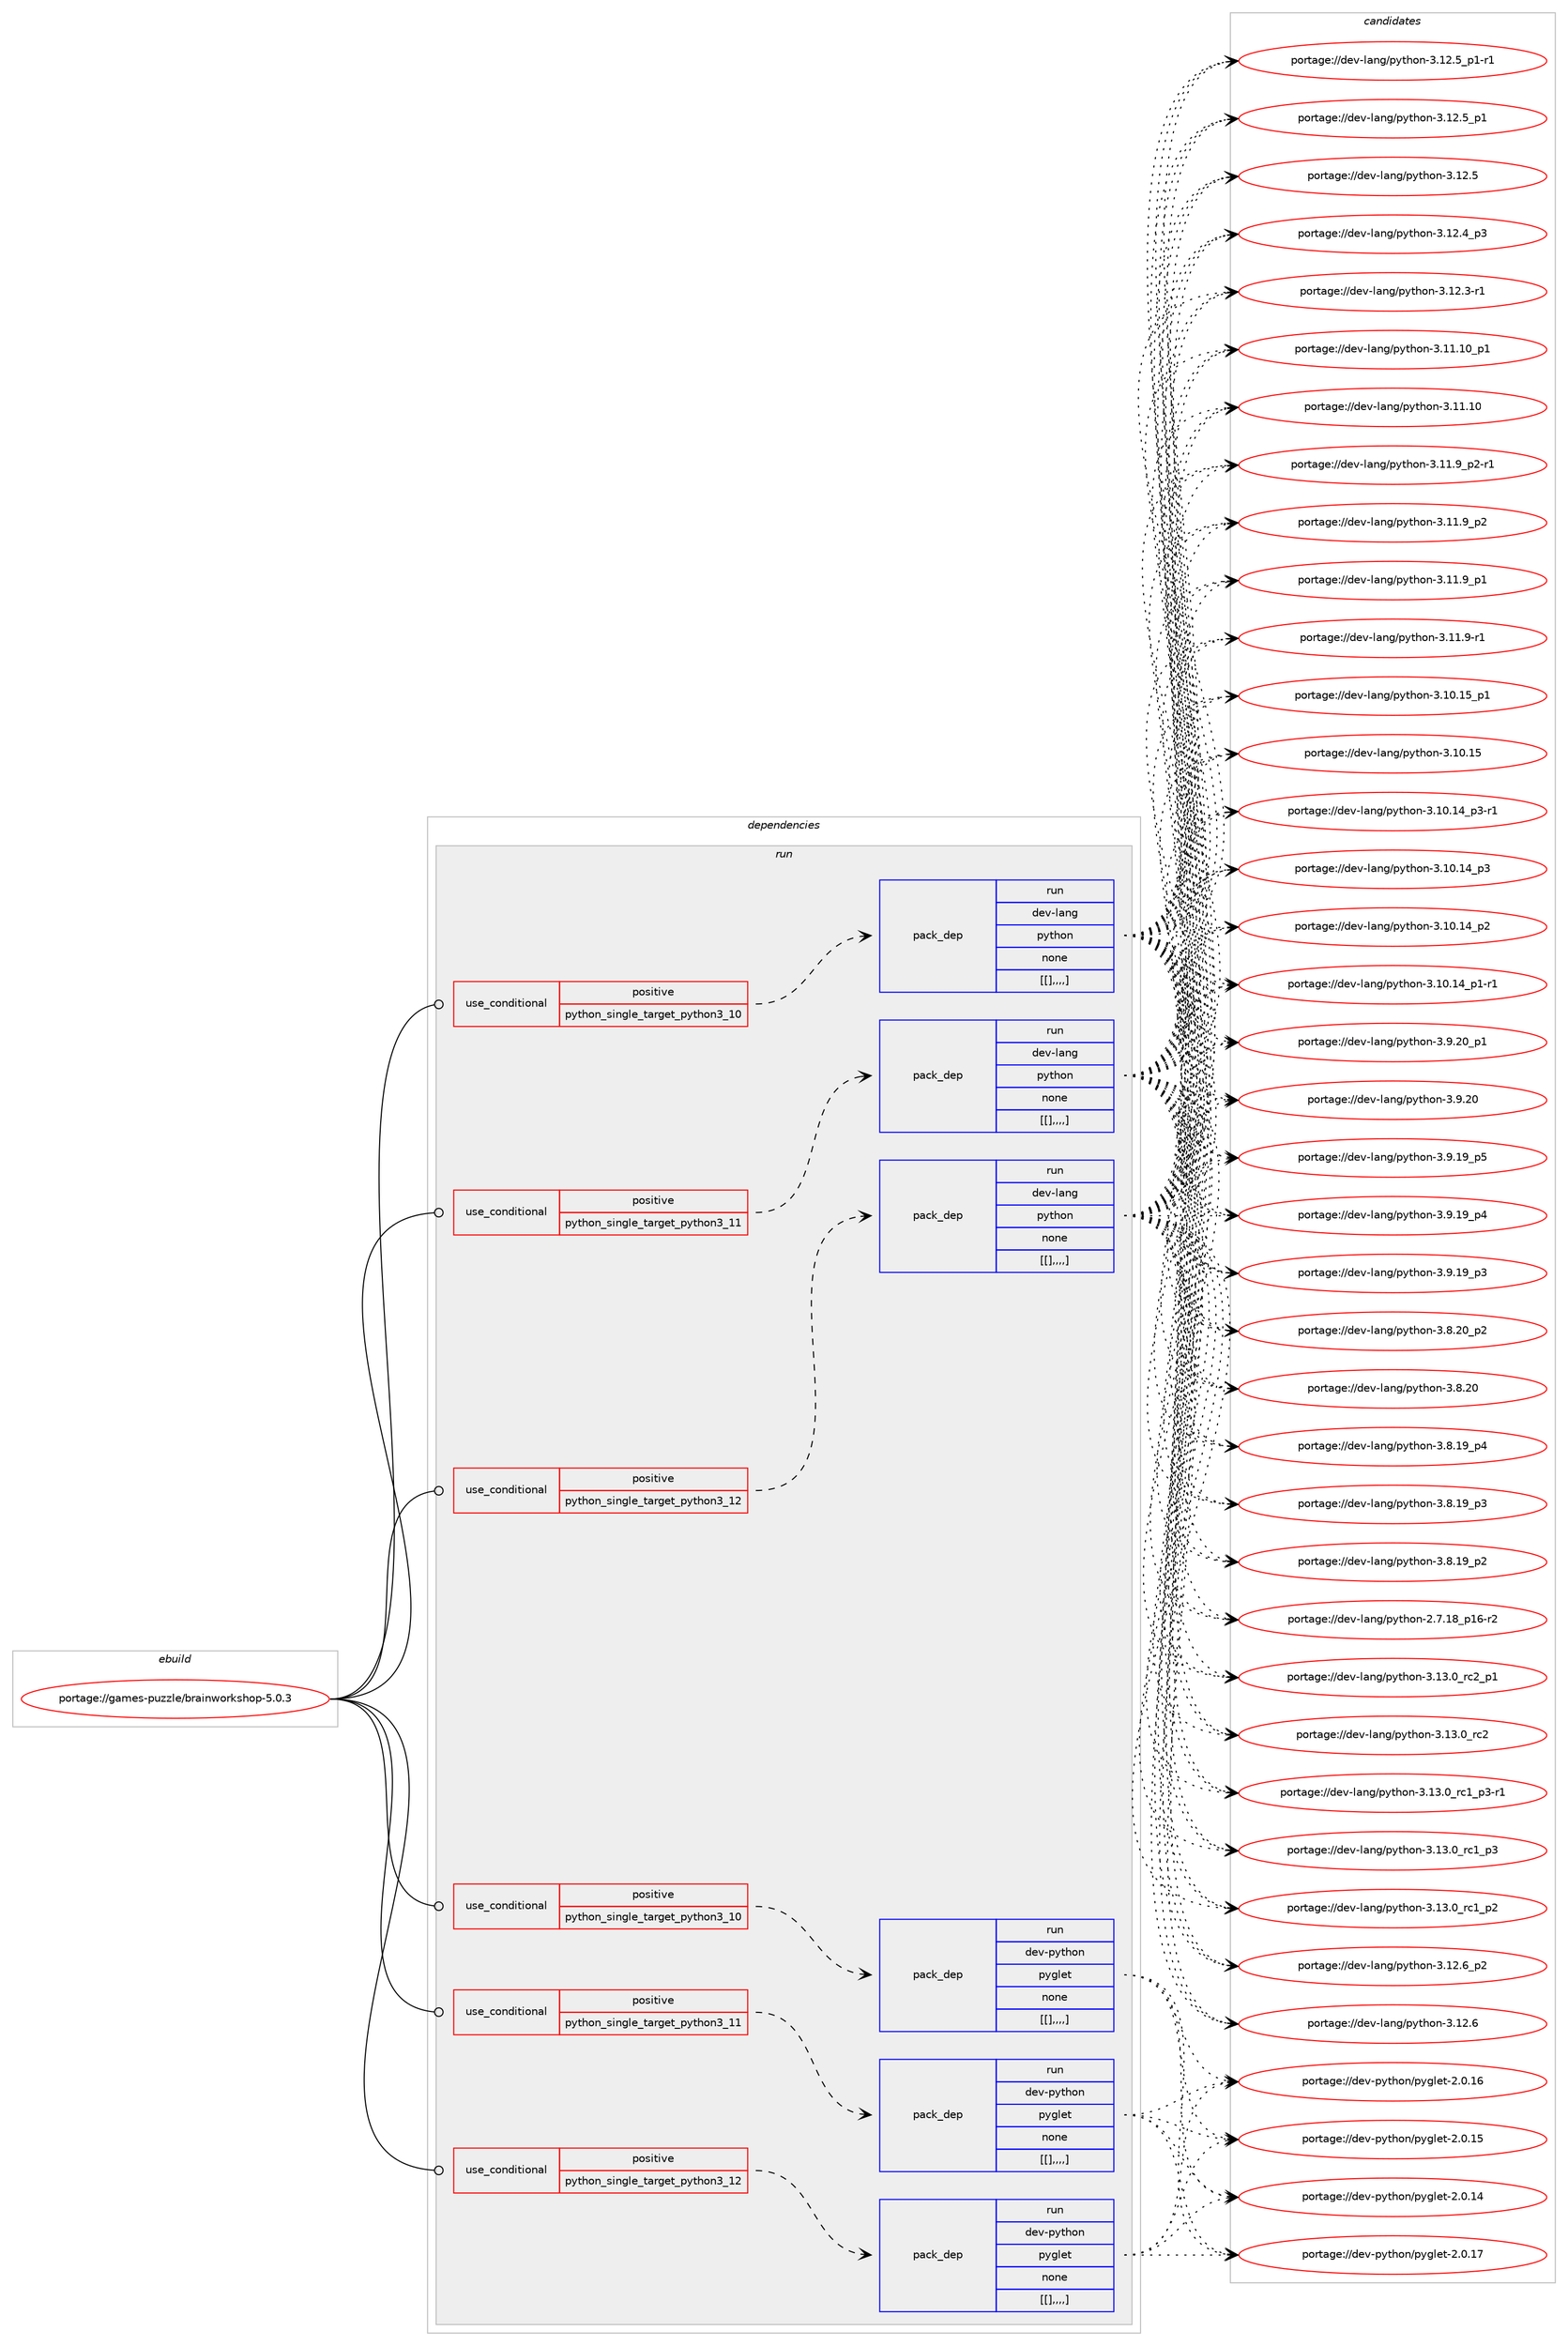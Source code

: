 digraph prolog {

# *************
# Graph options
# *************

newrank=true;
concentrate=true;
compound=true;
graph [rankdir=LR,fontname=Helvetica,fontsize=10,ranksep=1.5];#, ranksep=2.5, nodesep=0.2];
edge  [arrowhead=vee];
node  [fontname=Helvetica,fontsize=10];

# **********
# The ebuild
# **********

subgraph cluster_leftcol {
color=gray;
label=<<i>ebuild</i>>;
id [label="portage://games-puzzle/brainworkshop-5.0.3", color=red, width=4, href="../games-puzzle/brainworkshop-5.0.3.svg"];
}

# ****************
# The dependencies
# ****************

subgraph cluster_midcol {
color=gray;
label=<<i>dependencies</i>>;
subgraph cluster_compile {
fillcolor="#eeeeee";
style=filled;
label=<<i>compile</i>>;
}
subgraph cluster_compileandrun {
fillcolor="#eeeeee";
style=filled;
label=<<i>compile and run</i>>;
}
subgraph cluster_run {
fillcolor="#eeeeee";
style=filled;
label=<<i>run</i>>;
subgraph cond66739 {
dependency236054 [label=<<TABLE BORDER="0" CELLBORDER="1" CELLSPACING="0" CELLPADDING="4"><TR><TD ROWSPAN="3" CELLPADDING="10">use_conditional</TD></TR><TR><TD>positive</TD></TR><TR><TD>python_single_target_python3_10</TD></TR></TABLE>>, shape=none, color=red];
subgraph pack167814 {
dependency236055 [label=<<TABLE BORDER="0" CELLBORDER="1" CELLSPACING="0" CELLPADDING="4" WIDTH="220"><TR><TD ROWSPAN="6" CELLPADDING="30">pack_dep</TD></TR><TR><TD WIDTH="110">run</TD></TR><TR><TD>dev-lang</TD></TR><TR><TD>python</TD></TR><TR><TD>none</TD></TR><TR><TD>[[],,,,]</TD></TR></TABLE>>, shape=none, color=blue];
}
dependency236054:e -> dependency236055:w [weight=20,style="dashed",arrowhead="vee"];
}
id:e -> dependency236054:w [weight=20,style="solid",arrowhead="odot"];
subgraph cond66740 {
dependency236056 [label=<<TABLE BORDER="0" CELLBORDER="1" CELLSPACING="0" CELLPADDING="4"><TR><TD ROWSPAN="3" CELLPADDING="10">use_conditional</TD></TR><TR><TD>positive</TD></TR><TR><TD>python_single_target_python3_10</TD></TR></TABLE>>, shape=none, color=red];
subgraph pack167815 {
dependency236057 [label=<<TABLE BORDER="0" CELLBORDER="1" CELLSPACING="0" CELLPADDING="4" WIDTH="220"><TR><TD ROWSPAN="6" CELLPADDING="30">pack_dep</TD></TR><TR><TD WIDTH="110">run</TD></TR><TR><TD>dev-python</TD></TR><TR><TD>pyglet</TD></TR><TR><TD>none</TD></TR><TR><TD>[[],,,,]</TD></TR></TABLE>>, shape=none, color=blue];
}
dependency236056:e -> dependency236057:w [weight=20,style="dashed",arrowhead="vee"];
}
id:e -> dependency236056:w [weight=20,style="solid",arrowhead="odot"];
subgraph cond66741 {
dependency236058 [label=<<TABLE BORDER="0" CELLBORDER="1" CELLSPACING="0" CELLPADDING="4"><TR><TD ROWSPAN="3" CELLPADDING="10">use_conditional</TD></TR><TR><TD>positive</TD></TR><TR><TD>python_single_target_python3_11</TD></TR></TABLE>>, shape=none, color=red];
subgraph pack167816 {
dependency236059 [label=<<TABLE BORDER="0" CELLBORDER="1" CELLSPACING="0" CELLPADDING="4" WIDTH="220"><TR><TD ROWSPAN="6" CELLPADDING="30">pack_dep</TD></TR><TR><TD WIDTH="110">run</TD></TR><TR><TD>dev-lang</TD></TR><TR><TD>python</TD></TR><TR><TD>none</TD></TR><TR><TD>[[],,,,]</TD></TR></TABLE>>, shape=none, color=blue];
}
dependency236058:e -> dependency236059:w [weight=20,style="dashed",arrowhead="vee"];
}
id:e -> dependency236058:w [weight=20,style="solid",arrowhead="odot"];
subgraph cond66742 {
dependency236060 [label=<<TABLE BORDER="0" CELLBORDER="1" CELLSPACING="0" CELLPADDING="4"><TR><TD ROWSPAN="3" CELLPADDING="10">use_conditional</TD></TR><TR><TD>positive</TD></TR><TR><TD>python_single_target_python3_11</TD></TR></TABLE>>, shape=none, color=red];
subgraph pack167817 {
dependency236061 [label=<<TABLE BORDER="0" CELLBORDER="1" CELLSPACING="0" CELLPADDING="4" WIDTH="220"><TR><TD ROWSPAN="6" CELLPADDING="30">pack_dep</TD></TR><TR><TD WIDTH="110">run</TD></TR><TR><TD>dev-python</TD></TR><TR><TD>pyglet</TD></TR><TR><TD>none</TD></TR><TR><TD>[[],,,,]</TD></TR></TABLE>>, shape=none, color=blue];
}
dependency236060:e -> dependency236061:w [weight=20,style="dashed",arrowhead="vee"];
}
id:e -> dependency236060:w [weight=20,style="solid",arrowhead="odot"];
subgraph cond66743 {
dependency236062 [label=<<TABLE BORDER="0" CELLBORDER="1" CELLSPACING="0" CELLPADDING="4"><TR><TD ROWSPAN="3" CELLPADDING="10">use_conditional</TD></TR><TR><TD>positive</TD></TR><TR><TD>python_single_target_python3_12</TD></TR></TABLE>>, shape=none, color=red];
subgraph pack167818 {
dependency236063 [label=<<TABLE BORDER="0" CELLBORDER="1" CELLSPACING="0" CELLPADDING="4" WIDTH="220"><TR><TD ROWSPAN="6" CELLPADDING="30">pack_dep</TD></TR><TR><TD WIDTH="110">run</TD></TR><TR><TD>dev-lang</TD></TR><TR><TD>python</TD></TR><TR><TD>none</TD></TR><TR><TD>[[],,,,]</TD></TR></TABLE>>, shape=none, color=blue];
}
dependency236062:e -> dependency236063:w [weight=20,style="dashed",arrowhead="vee"];
}
id:e -> dependency236062:w [weight=20,style="solid",arrowhead="odot"];
subgraph cond66744 {
dependency236064 [label=<<TABLE BORDER="0" CELLBORDER="1" CELLSPACING="0" CELLPADDING="4"><TR><TD ROWSPAN="3" CELLPADDING="10">use_conditional</TD></TR><TR><TD>positive</TD></TR><TR><TD>python_single_target_python3_12</TD></TR></TABLE>>, shape=none, color=red];
subgraph pack167819 {
dependency236065 [label=<<TABLE BORDER="0" CELLBORDER="1" CELLSPACING="0" CELLPADDING="4" WIDTH="220"><TR><TD ROWSPAN="6" CELLPADDING="30">pack_dep</TD></TR><TR><TD WIDTH="110">run</TD></TR><TR><TD>dev-python</TD></TR><TR><TD>pyglet</TD></TR><TR><TD>none</TD></TR><TR><TD>[[],,,,]</TD></TR></TABLE>>, shape=none, color=blue];
}
dependency236064:e -> dependency236065:w [weight=20,style="dashed",arrowhead="vee"];
}
id:e -> dependency236064:w [weight=20,style="solid",arrowhead="odot"];
}
}

# **************
# The candidates
# **************

subgraph cluster_choices {
rank=same;
color=gray;
label=<<i>candidates</i>>;

subgraph choice167814 {
color=black;
nodesep=1;
choice100101118451089711010347112121116104111110455146495146489511499509511249 [label="portage://dev-lang/python-3.13.0_rc2_p1", color=red, width=4,href="../dev-lang/python-3.13.0_rc2_p1.svg"];
choice10010111845108971101034711212111610411111045514649514648951149950 [label="portage://dev-lang/python-3.13.0_rc2", color=red, width=4,href="../dev-lang/python-3.13.0_rc2.svg"];
choice1001011184510897110103471121211161041111104551464951464895114994995112514511449 [label="portage://dev-lang/python-3.13.0_rc1_p3-r1", color=red, width=4,href="../dev-lang/python-3.13.0_rc1_p3-r1.svg"];
choice100101118451089711010347112121116104111110455146495146489511499499511251 [label="portage://dev-lang/python-3.13.0_rc1_p3", color=red, width=4,href="../dev-lang/python-3.13.0_rc1_p3.svg"];
choice100101118451089711010347112121116104111110455146495146489511499499511250 [label="portage://dev-lang/python-3.13.0_rc1_p2", color=red, width=4,href="../dev-lang/python-3.13.0_rc1_p2.svg"];
choice100101118451089711010347112121116104111110455146495046549511250 [label="portage://dev-lang/python-3.12.6_p2", color=red, width=4,href="../dev-lang/python-3.12.6_p2.svg"];
choice10010111845108971101034711212111610411111045514649504654 [label="portage://dev-lang/python-3.12.6", color=red, width=4,href="../dev-lang/python-3.12.6.svg"];
choice1001011184510897110103471121211161041111104551464950465395112494511449 [label="portage://dev-lang/python-3.12.5_p1-r1", color=red, width=4,href="../dev-lang/python-3.12.5_p1-r1.svg"];
choice100101118451089711010347112121116104111110455146495046539511249 [label="portage://dev-lang/python-3.12.5_p1", color=red, width=4,href="../dev-lang/python-3.12.5_p1.svg"];
choice10010111845108971101034711212111610411111045514649504653 [label="portage://dev-lang/python-3.12.5", color=red, width=4,href="../dev-lang/python-3.12.5.svg"];
choice100101118451089711010347112121116104111110455146495046529511251 [label="portage://dev-lang/python-3.12.4_p3", color=red, width=4,href="../dev-lang/python-3.12.4_p3.svg"];
choice100101118451089711010347112121116104111110455146495046514511449 [label="portage://dev-lang/python-3.12.3-r1", color=red, width=4,href="../dev-lang/python-3.12.3-r1.svg"];
choice10010111845108971101034711212111610411111045514649494649489511249 [label="portage://dev-lang/python-3.11.10_p1", color=red, width=4,href="../dev-lang/python-3.11.10_p1.svg"];
choice1001011184510897110103471121211161041111104551464949464948 [label="portage://dev-lang/python-3.11.10", color=red, width=4,href="../dev-lang/python-3.11.10.svg"];
choice1001011184510897110103471121211161041111104551464949465795112504511449 [label="portage://dev-lang/python-3.11.9_p2-r1", color=red, width=4,href="../dev-lang/python-3.11.9_p2-r1.svg"];
choice100101118451089711010347112121116104111110455146494946579511250 [label="portage://dev-lang/python-3.11.9_p2", color=red, width=4,href="../dev-lang/python-3.11.9_p2.svg"];
choice100101118451089711010347112121116104111110455146494946579511249 [label="portage://dev-lang/python-3.11.9_p1", color=red, width=4,href="../dev-lang/python-3.11.9_p1.svg"];
choice100101118451089711010347112121116104111110455146494946574511449 [label="portage://dev-lang/python-3.11.9-r1", color=red, width=4,href="../dev-lang/python-3.11.9-r1.svg"];
choice10010111845108971101034711212111610411111045514649484649539511249 [label="portage://dev-lang/python-3.10.15_p1", color=red, width=4,href="../dev-lang/python-3.10.15_p1.svg"];
choice1001011184510897110103471121211161041111104551464948464953 [label="portage://dev-lang/python-3.10.15", color=red, width=4,href="../dev-lang/python-3.10.15.svg"];
choice100101118451089711010347112121116104111110455146494846495295112514511449 [label="portage://dev-lang/python-3.10.14_p3-r1", color=red, width=4,href="../dev-lang/python-3.10.14_p3-r1.svg"];
choice10010111845108971101034711212111610411111045514649484649529511251 [label="portage://dev-lang/python-3.10.14_p3", color=red, width=4,href="../dev-lang/python-3.10.14_p3.svg"];
choice10010111845108971101034711212111610411111045514649484649529511250 [label="portage://dev-lang/python-3.10.14_p2", color=red, width=4,href="../dev-lang/python-3.10.14_p2.svg"];
choice100101118451089711010347112121116104111110455146494846495295112494511449 [label="portage://dev-lang/python-3.10.14_p1-r1", color=red, width=4,href="../dev-lang/python-3.10.14_p1-r1.svg"];
choice100101118451089711010347112121116104111110455146574650489511249 [label="portage://dev-lang/python-3.9.20_p1", color=red, width=4,href="../dev-lang/python-3.9.20_p1.svg"];
choice10010111845108971101034711212111610411111045514657465048 [label="portage://dev-lang/python-3.9.20", color=red, width=4,href="../dev-lang/python-3.9.20.svg"];
choice100101118451089711010347112121116104111110455146574649579511253 [label="portage://dev-lang/python-3.9.19_p5", color=red, width=4,href="../dev-lang/python-3.9.19_p5.svg"];
choice100101118451089711010347112121116104111110455146574649579511252 [label="portage://dev-lang/python-3.9.19_p4", color=red, width=4,href="../dev-lang/python-3.9.19_p4.svg"];
choice100101118451089711010347112121116104111110455146574649579511251 [label="portage://dev-lang/python-3.9.19_p3", color=red, width=4,href="../dev-lang/python-3.9.19_p3.svg"];
choice100101118451089711010347112121116104111110455146564650489511250 [label="portage://dev-lang/python-3.8.20_p2", color=red, width=4,href="../dev-lang/python-3.8.20_p2.svg"];
choice10010111845108971101034711212111610411111045514656465048 [label="portage://dev-lang/python-3.8.20", color=red, width=4,href="../dev-lang/python-3.8.20.svg"];
choice100101118451089711010347112121116104111110455146564649579511252 [label="portage://dev-lang/python-3.8.19_p4", color=red, width=4,href="../dev-lang/python-3.8.19_p4.svg"];
choice100101118451089711010347112121116104111110455146564649579511251 [label="portage://dev-lang/python-3.8.19_p3", color=red, width=4,href="../dev-lang/python-3.8.19_p3.svg"];
choice100101118451089711010347112121116104111110455146564649579511250 [label="portage://dev-lang/python-3.8.19_p2", color=red, width=4,href="../dev-lang/python-3.8.19_p2.svg"];
choice100101118451089711010347112121116104111110455046554649569511249544511450 [label="portage://dev-lang/python-2.7.18_p16-r2", color=red, width=4,href="../dev-lang/python-2.7.18_p16-r2.svg"];
dependency236055:e -> choice100101118451089711010347112121116104111110455146495146489511499509511249:w [style=dotted,weight="100"];
dependency236055:e -> choice10010111845108971101034711212111610411111045514649514648951149950:w [style=dotted,weight="100"];
dependency236055:e -> choice1001011184510897110103471121211161041111104551464951464895114994995112514511449:w [style=dotted,weight="100"];
dependency236055:e -> choice100101118451089711010347112121116104111110455146495146489511499499511251:w [style=dotted,weight="100"];
dependency236055:e -> choice100101118451089711010347112121116104111110455146495146489511499499511250:w [style=dotted,weight="100"];
dependency236055:e -> choice100101118451089711010347112121116104111110455146495046549511250:w [style=dotted,weight="100"];
dependency236055:e -> choice10010111845108971101034711212111610411111045514649504654:w [style=dotted,weight="100"];
dependency236055:e -> choice1001011184510897110103471121211161041111104551464950465395112494511449:w [style=dotted,weight="100"];
dependency236055:e -> choice100101118451089711010347112121116104111110455146495046539511249:w [style=dotted,weight="100"];
dependency236055:e -> choice10010111845108971101034711212111610411111045514649504653:w [style=dotted,weight="100"];
dependency236055:e -> choice100101118451089711010347112121116104111110455146495046529511251:w [style=dotted,weight="100"];
dependency236055:e -> choice100101118451089711010347112121116104111110455146495046514511449:w [style=dotted,weight="100"];
dependency236055:e -> choice10010111845108971101034711212111610411111045514649494649489511249:w [style=dotted,weight="100"];
dependency236055:e -> choice1001011184510897110103471121211161041111104551464949464948:w [style=dotted,weight="100"];
dependency236055:e -> choice1001011184510897110103471121211161041111104551464949465795112504511449:w [style=dotted,weight="100"];
dependency236055:e -> choice100101118451089711010347112121116104111110455146494946579511250:w [style=dotted,weight="100"];
dependency236055:e -> choice100101118451089711010347112121116104111110455146494946579511249:w [style=dotted,weight="100"];
dependency236055:e -> choice100101118451089711010347112121116104111110455146494946574511449:w [style=dotted,weight="100"];
dependency236055:e -> choice10010111845108971101034711212111610411111045514649484649539511249:w [style=dotted,weight="100"];
dependency236055:e -> choice1001011184510897110103471121211161041111104551464948464953:w [style=dotted,weight="100"];
dependency236055:e -> choice100101118451089711010347112121116104111110455146494846495295112514511449:w [style=dotted,weight="100"];
dependency236055:e -> choice10010111845108971101034711212111610411111045514649484649529511251:w [style=dotted,weight="100"];
dependency236055:e -> choice10010111845108971101034711212111610411111045514649484649529511250:w [style=dotted,weight="100"];
dependency236055:e -> choice100101118451089711010347112121116104111110455146494846495295112494511449:w [style=dotted,weight="100"];
dependency236055:e -> choice100101118451089711010347112121116104111110455146574650489511249:w [style=dotted,weight="100"];
dependency236055:e -> choice10010111845108971101034711212111610411111045514657465048:w [style=dotted,weight="100"];
dependency236055:e -> choice100101118451089711010347112121116104111110455146574649579511253:w [style=dotted,weight="100"];
dependency236055:e -> choice100101118451089711010347112121116104111110455146574649579511252:w [style=dotted,weight="100"];
dependency236055:e -> choice100101118451089711010347112121116104111110455146574649579511251:w [style=dotted,weight="100"];
dependency236055:e -> choice100101118451089711010347112121116104111110455146564650489511250:w [style=dotted,weight="100"];
dependency236055:e -> choice10010111845108971101034711212111610411111045514656465048:w [style=dotted,weight="100"];
dependency236055:e -> choice100101118451089711010347112121116104111110455146564649579511252:w [style=dotted,weight="100"];
dependency236055:e -> choice100101118451089711010347112121116104111110455146564649579511251:w [style=dotted,weight="100"];
dependency236055:e -> choice100101118451089711010347112121116104111110455146564649579511250:w [style=dotted,weight="100"];
dependency236055:e -> choice100101118451089711010347112121116104111110455046554649569511249544511450:w [style=dotted,weight="100"];
}
subgraph choice167815 {
color=black;
nodesep=1;
choice100101118451121211161041111104711212110310810111645504648464955 [label="portage://dev-python/pyglet-2.0.17", color=red, width=4,href="../dev-python/pyglet-2.0.17.svg"];
choice100101118451121211161041111104711212110310810111645504648464954 [label="portage://dev-python/pyglet-2.0.16", color=red, width=4,href="../dev-python/pyglet-2.0.16.svg"];
choice100101118451121211161041111104711212110310810111645504648464953 [label="portage://dev-python/pyglet-2.0.15", color=red, width=4,href="../dev-python/pyglet-2.0.15.svg"];
choice100101118451121211161041111104711212110310810111645504648464952 [label="portage://dev-python/pyglet-2.0.14", color=red, width=4,href="../dev-python/pyglet-2.0.14.svg"];
dependency236057:e -> choice100101118451121211161041111104711212110310810111645504648464955:w [style=dotted,weight="100"];
dependency236057:e -> choice100101118451121211161041111104711212110310810111645504648464954:w [style=dotted,weight="100"];
dependency236057:e -> choice100101118451121211161041111104711212110310810111645504648464953:w [style=dotted,weight="100"];
dependency236057:e -> choice100101118451121211161041111104711212110310810111645504648464952:w [style=dotted,weight="100"];
}
subgraph choice167816 {
color=black;
nodesep=1;
choice100101118451089711010347112121116104111110455146495146489511499509511249 [label="portage://dev-lang/python-3.13.0_rc2_p1", color=red, width=4,href="../dev-lang/python-3.13.0_rc2_p1.svg"];
choice10010111845108971101034711212111610411111045514649514648951149950 [label="portage://dev-lang/python-3.13.0_rc2", color=red, width=4,href="../dev-lang/python-3.13.0_rc2.svg"];
choice1001011184510897110103471121211161041111104551464951464895114994995112514511449 [label="portage://dev-lang/python-3.13.0_rc1_p3-r1", color=red, width=4,href="../dev-lang/python-3.13.0_rc1_p3-r1.svg"];
choice100101118451089711010347112121116104111110455146495146489511499499511251 [label="portage://dev-lang/python-3.13.0_rc1_p3", color=red, width=4,href="../dev-lang/python-3.13.0_rc1_p3.svg"];
choice100101118451089711010347112121116104111110455146495146489511499499511250 [label="portage://dev-lang/python-3.13.0_rc1_p2", color=red, width=4,href="../dev-lang/python-3.13.0_rc1_p2.svg"];
choice100101118451089711010347112121116104111110455146495046549511250 [label="portage://dev-lang/python-3.12.6_p2", color=red, width=4,href="../dev-lang/python-3.12.6_p2.svg"];
choice10010111845108971101034711212111610411111045514649504654 [label="portage://dev-lang/python-3.12.6", color=red, width=4,href="../dev-lang/python-3.12.6.svg"];
choice1001011184510897110103471121211161041111104551464950465395112494511449 [label="portage://dev-lang/python-3.12.5_p1-r1", color=red, width=4,href="../dev-lang/python-3.12.5_p1-r1.svg"];
choice100101118451089711010347112121116104111110455146495046539511249 [label="portage://dev-lang/python-3.12.5_p1", color=red, width=4,href="../dev-lang/python-3.12.5_p1.svg"];
choice10010111845108971101034711212111610411111045514649504653 [label="portage://dev-lang/python-3.12.5", color=red, width=4,href="../dev-lang/python-3.12.5.svg"];
choice100101118451089711010347112121116104111110455146495046529511251 [label="portage://dev-lang/python-3.12.4_p3", color=red, width=4,href="../dev-lang/python-3.12.4_p3.svg"];
choice100101118451089711010347112121116104111110455146495046514511449 [label="portage://dev-lang/python-3.12.3-r1", color=red, width=4,href="../dev-lang/python-3.12.3-r1.svg"];
choice10010111845108971101034711212111610411111045514649494649489511249 [label="portage://dev-lang/python-3.11.10_p1", color=red, width=4,href="../dev-lang/python-3.11.10_p1.svg"];
choice1001011184510897110103471121211161041111104551464949464948 [label="portage://dev-lang/python-3.11.10", color=red, width=4,href="../dev-lang/python-3.11.10.svg"];
choice1001011184510897110103471121211161041111104551464949465795112504511449 [label="portage://dev-lang/python-3.11.9_p2-r1", color=red, width=4,href="../dev-lang/python-3.11.9_p2-r1.svg"];
choice100101118451089711010347112121116104111110455146494946579511250 [label="portage://dev-lang/python-3.11.9_p2", color=red, width=4,href="../dev-lang/python-3.11.9_p2.svg"];
choice100101118451089711010347112121116104111110455146494946579511249 [label="portage://dev-lang/python-3.11.9_p1", color=red, width=4,href="../dev-lang/python-3.11.9_p1.svg"];
choice100101118451089711010347112121116104111110455146494946574511449 [label="portage://dev-lang/python-3.11.9-r1", color=red, width=4,href="../dev-lang/python-3.11.9-r1.svg"];
choice10010111845108971101034711212111610411111045514649484649539511249 [label="portage://dev-lang/python-3.10.15_p1", color=red, width=4,href="../dev-lang/python-3.10.15_p1.svg"];
choice1001011184510897110103471121211161041111104551464948464953 [label="portage://dev-lang/python-3.10.15", color=red, width=4,href="../dev-lang/python-3.10.15.svg"];
choice100101118451089711010347112121116104111110455146494846495295112514511449 [label="portage://dev-lang/python-3.10.14_p3-r1", color=red, width=4,href="../dev-lang/python-3.10.14_p3-r1.svg"];
choice10010111845108971101034711212111610411111045514649484649529511251 [label="portage://dev-lang/python-3.10.14_p3", color=red, width=4,href="../dev-lang/python-3.10.14_p3.svg"];
choice10010111845108971101034711212111610411111045514649484649529511250 [label="portage://dev-lang/python-3.10.14_p2", color=red, width=4,href="../dev-lang/python-3.10.14_p2.svg"];
choice100101118451089711010347112121116104111110455146494846495295112494511449 [label="portage://dev-lang/python-3.10.14_p1-r1", color=red, width=4,href="../dev-lang/python-3.10.14_p1-r1.svg"];
choice100101118451089711010347112121116104111110455146574650489511249 [label="portage://dev-lang/python-3.9.20_p1", color=red, width=4,href="../dev-lang/python-3.9.20_p1.svg"];
choice10010111845108971101034711212111610411111045514657465048 [label="portage://dev-lang/python-3.9.20", color=red, width=4,href="../dev-lang/python-3.9.20.svg"];
choice100101118451089711010347112121116104111110455146574649579511253 [label="portage://dev-lang/python-3.9.19_p5", color=red, width=4,href="../dev-lang/python-3.9.19_p5.svg"];
choice100101118451089711010347112121116104111110455146574649579511252 [label="portage://dev-lang/python-3.9.19_p4", color=red, width=4,href="../dev-lang/python-3.9.19_p4.svg"];
choice100101118451089711010347112121116104111110455146574649579511251 [label="portage://dev-lang/python-3.9.19_p3", color=red, width=4,href="../dev-lang/python-3.9.19_p3.svg"];
choice100101118451089711010347112121116104111110455146564650489511250 [label="portage://dev-lang/python-3.8.20_p2", color=red, width=4,href="../dev-lang/python-3.8.20_p2.svg"];
choice10010111845108971101034711212111610411111045514656465048 [label="portage://dev-lang/python-3.8.20", color=red, width=4,href="../dev-lang/python-3.8.20.svg"];
choice100101118451089711010347112121116104111110455146564649579511252 [label="portage://dev-lang/python-3.8.19_p4", color=red, width=4,href="../dev-lang/python-3.8.19_p4.svg"];
choice100101118451089711010347112121116104111110455146564649579511251 [label="portage://dev-lang/python-3.8.19_p3", color=red, width=4,href="../dev-lang/python-3.8.19_p3.svg"];
choice100101118451089711010347112121116104111110455146564649579511250 [label="portage://dev-lang/python-3.8.19_p2", color=red, width=4,href="../dev-lang/python-3.8.19_p2.svg"];
choice100101118451089711010347112121116104111110455046554649569511249544511450 [label="portage://dev-lang/python-2.7.18_p16-r2", color=red, width=4,href="../dev-lang/python-2.7.18_p16-r2.svg"];
dependency236059:e -> choice100101118451089711010347112121116104111110455146495146489511499509511249:w [style=dotted,weight="100"];
dependency236059:e -> choice10010111845108971101034711212111610411111045514649514648951149950:w [style=dotted,weight="100"];
dependency236059:e -> choice1001011184510897110103471121211161041111104551464951464895114994995112514511449:w [style=dotted,weight="100"];
dependency236059:e -> choice100101118451089711010347112121116104111110455146495146489511499499511251:w [style=dotted,weight="100"];
dependency236059:e -> choice100101118451089711010347112121116104111110455146495146489511499499511250:w [style=dotted,weight="100"];
dependency236059:e -> choice100101118451089711010347112121116104111110455146495046549511250:w [style=dotted,weight="100"];
dependency236059:e -> choice10010111845108971101034711212111610411111045514649504654:w [style=dotted,weight="100"];
dependency236059:e -> choice1001011184510897110103471121211161041111104551464950465395112494511449:w [style=dotted,weight="100"];
dependency236059:e -> choice100101118451089711010347112121116104111110455146495046539511249:w [style=dotted,weight="100"];
dependency236059:e -> choice10010111845108971101034711212111610411111045514649504653:w [style=dotted,weight="100"];
dependency236059:e -> choice100101118451089711010347112121116104111110455146495046529511251:w [style=dotted,weight="100"];
dependency236059:e -> choice100101118451089711010347112121116104111110455146495046514511449:w [style=dotted,weight="100"];
dependency236059:e -> choice10010111845108971101034711212111610411111045514649494649489511249:w [style=dotted,weight="100"];
dependency236059:e -> choice1001011184510897110103471121211161041111104551464949464948:w [style=dotted,weight="100"];
dependency236059:e -> choice1001011184510897110103471121211161041111104551464949465795112504511449:w [style=dotted,weight="100"];
dependency236059:e -> choice100101118451089711010347112121116104111110455146494946579511250:w [style=dotted,weight="100"];
dependency236059:e -> choice100101118451089711010347112121116104111110455146494946579511249:w [style=dotted,weight="100"];
dependency236059:e -> choice100101118451089711010347112121116104111110455146494946574511449:w [style=dotted,weight="100"];
dependency236059:e -> choice10010111845108971101034711212111610411111045514649484649539511249:w [style=dotted,weight="100"];
dependency236059:e -> choice1001011184510897110103471121211161041111104551464948464953:w [style=dotted,weight="100"];
dependency236059:e -> choice100101118451089711010347112121116104111110455146494846495295112514511449:w [style=dotted,weight="100"];
dependency236059:e -> choice10010111845108971101034711212111610411111045514649484649529511251:w [style=dotted,weight="100"];
dependency236059:e -> choice10010111845108971101034711212111610411111045514649484649529511250:w [style=dotted,weight="100"];
dependency236059:e -> choice100101118451089711010347112121116104111110455146494846495295112494511449:w [style=dotted,weight="100"];
dependency236059:e -> choice100101118451089711010347112121116104111110455146574650489511249:w [style=dotted,weight="100"];
dependency236059:e -> choice10010111845108971101034711212111610411111045514657465048:w [style=dotted,weight="100"];
dependency236059:e -> choice100101118451089711010347112121116104111110455146574649579511253:w [style=dotted,weight="100"];
dependency236059:e -> choice100101118451089711010347112121116104111110455146574649579511252:w [style=dotted,weight="100"];
dependency236059:e -> choice100101118451089711010347112121116104111110455146574649579511251:w [style=dotted,weight="100"];
dependency236059:e -> choice100101118451089711010347112121116104111110455146564650489511250:w [style=dotted,weight="100"];
dependency236059:e -> choice10010111845108971101034711212111610411111045514656465048:w [style=dotted,weight="100"];
dependency236059:e -> choice100101118451089711010347112121116104111110455146564649579511252:w [style=dotted,weight="100"];
dependency236059:e -> choice100101118451089711010347112121116104111110455146564649579511251:w [style=dotted,weight="100"];
dependency236059:e -> choice100101118451089711010347112121116104111110455146564649579511250:w [style=dotted,weight="100"];
dependency236059:e -> choice100101118451089711010347112121116104111110455046554649569511249544511450:w [style=dotted,weight="100"];
}
subgraph choice167817 {
color=black;
nodesep=1;
choice100101118451121211161041111104711212110310810111645504648464955 [label="portage://dev-python/pyglet-2.0.17", color=red, width=4,href="../dev-python/pyglet-2.0.17.svg"];
choice100101118451121211161041111104711212110310810111645504648464954 [label="portage://dev-python/pyglet-2.0.16", color=red, width=4,href="../dev-python/pyglet-2.0.16.svg"];
choice100101118451121211161041111104711212110310810111645504648464953 [label="portage://dev-python/pyglet-2.0.15", color=red, width=4,href="../dev-python/pyglet-2.0.15.svg"];
choice100101118451121211161041111104711212110310810111645504648464952 [label="portage://dev-python/pyglet-2.0.14", color=red, width=4,href="../dev-python/pyglet-2.0.14.svg"];
dependency236061:e -> choice100101118451121211161041111104711212110310810111645504648464955:w [style=dotted,weight="100"];
dependency236061:e -> choice100101118451121211161041111104711212110310810111645504648464954:w [style=dotted,weight="100"];
dependency236061:e -> choice100101118451121211161041111104711212110310810111645504648464953:w [style=dotted,weight="100"];
dependency236061:e -> choice100101118451121211161041111104711212110310810111645504648464952:w [style=dotted,weight="100"];
}
subgraph choice167818 {
color=black;
nodesep=1;
choice100101118451089711010347112121116104111110455146495146489511499509511249 [label="portage://dev-lang/python-3.13.0_rc2_p1", color=red, width=4,href="../dev-lang/python-3.13.0_rc2_p1.svg"];
choice10010111845108971101034711212111610411111045514649514648951149950 [label="portage://dev-lang/python-3.13.0_rc2", color=red, width=4,href="../dev-lang/python-3.13.0_rc2.svg"];
choice1001011184510897110103471121211161041111104551464951464895114994995112514511449 [label="portage://dev-lang/python-3.13.0_rc1_p3-r1", color=red, width=4,href="../dev-lang/python-3.13.0_rc1_p3-r1.svg"];
choice100101118451089711010347112121116104111110455146495146489511499499511251 [label="portage://dev-lang/python-3.13.0_rc1_p3", color=red, width=4,href="../dev-lang/python-3.13.0_rc1_p3.svg"];
choice100101118451089711010347112121116104111110455146495146489511499499511250 [label="portage://dev-lang/python-3.13.0_rc1_p2", color=red, width=4,href="../dev-lang/python-3.13.0_rc1_p2.svg"];
choice100101118451089711010347112121116104111110455146495046549511250 [label="portage://dev-lang/python-3.12.6_p2", color=red, width=4,href="../dev-lang/python-3.12.6_p2.svg"];
choice10010111845108971101034711212111610411111045514649504654 [label="portage://dev-lang/python-3.12.6", color=red, width=4,href="../dev-lang/python-3.12.6.svg"];
choice1001011184510897110103471121211161041111104551464950465395112494511449 [label="portage://dev-lang/python-3.12.5_p1-r1", color=red, width=4,href="../dev-lang/python-3.12.5_p1-r1.svg"];
choice100101118451089711010347112121116104111110455146495046539511249 [label="portage://dev-lang/python-3.12.5_p1", color=red, width=4,href="../dev-lang/python-3.12.5_p1.svg"];
choice10010111845108971101034711212111610411111045514649504653 [label="portage://dev-lang/python-3.12.5", color=red, width=4,href="../dev-lang/python-3.12.5.svg"];
choice100101118451089711010347112121116104111110455146495046529511251 [label="portage://dev-lang/python-3.12.4_p3", color=red, width=4,href="../dev-lang/python-3.12.4_p3.svg"];
choice100101118451089711010347112121116104111110455146495046514511449 [label="portage://dev-lang/python-3.12.3-r1", color=red, width=4,href="../dev-lang/python-3.12.3-r1.svg"];
choice10010111845108971101034711212111610411111045514649494649489511249 [label="portage://dev-lang/python-3.11.10_p1", color=red, width=4,href="../dev-lang/python-3.11.10_p1.svg"];
choice1001011184510897110103471121211161041111104551464949464948 [label="portage://dev-lang/python-3.11.10", color=red, width=4,href="../dev-lang/python-3.11.10.svg"];
choice1001011184510897110103471121211161041111104551464949465795112504511449 [label="portage://dev-lang/python-3.11.9_p2-r1", color=red, width=4,href="../dev-lang/python-3.11.9_p2-r1.svg"];
choice100101118451089711010347112121116104111110455146494946579511250 [label="portage://dev-lang/python-3.11.9_p2", color=red, width=4,href="../dev-lang/python-3.11.9_p2.svg"];
choice100101118451089711010347112121116104111110455146494946579511249 [label="portage://dev-lang/python-3.11.9_p1", color=red, width=4,href="../dev-lang/python-3.11.9_p1.svg"];
choice100101118451089711010347112121116104111110455146494946574511449 [label="portage://dev-lang/python-3.11.9-r1", color=red, width=4,href="../dev-lang/python-3.11.9-r1.svg"];
choice10010111845108971101034711212111610411111045514649484649539511249 [label="portage://dev-lang/python-3.10.15_p1", color=red, width=4,href="../dev-lang/python-3.10.15_p1.svg"];
choice1001011184510897110103471121211161041111104551464948464953 [label="portage://dev-lang/python-3.10.15", color=red, width=4,href="../dev-lang/python-3.10.15.svg"];
choice100101118451089711010347112121116104111110455146494846495295112514511449 [label="portage://dev-lang/python-3.10.14_p3-r1", color=red, width=4,href="../dev-lang/python-3.10.14_p3-r1.svg"];
choice10010111845108971101034711212111610411111045514649484649529511251 [label="portage://dev-lang/python-3.10.14_p3", color=red, width=4,href="../dev-lang/python-3.10.14_p3.svg"];
choice10010111845108971101034711212111610411111045514649484649529511250 [label="portage://dev-lang/python-3.10.14_p2", color=red, width=4,href="../dev-lang/python-3.10.14_p2.svg"];
choice100101118451089711010347112121116104111110455146494846495295112494511449 [label="portage://dev-lang/python-3.10.14_p1-r1", color=red, width=4,href="../dev-lang/python-3.10.14_p1-r1.svg"];
choice100101118451089711010347112121116104111110455146574650489511249 [label="portage://dev-lang/python-3.9.20_p1", color=red, width=4,href="../dev-lang/python-3.9.20_p1.svg"];
choice10010111845108971101034711212111610411111045514657465048 [label="portage://dev-lang/python-3.9.20", color=red, width=4,href="../dev-lang/python-3.9.20.svg"];
choice100101118451089711010347112121116104111110455146574649579511253 [label="portage://dev-lang/python-3.9.19_p5", color=red, width=4,href="../dev-lang/python-3.9.19_p5.svg"];
choice100101118451089711010347112121116104111110455146574649579511252 [label="portage://dev-lang/python-3.9.19_p4", color=red, width=4,href="../dev-lang/python-3.9.19_p4.svg"];
choice100101118451089711010347112121116104111110455146574649579511251 [label="portage://dev-lang/python-3.9.19_p3", color=red, width=4,href="../dev-lang/python-3.9.19_p3.svg"];
choice100101118451089711010347112121116104111110455146564650489511250 [label="portage://dev-lang/python-3.8.20_p2", color=red, width=4,href="../dev-lang/python-3.8.20_p2.svg"];
choice10010111845108971101034711212111610411111045514656465048 [label="portage://dev-lang/python-3.8.20", color=red, width=4,href="../dev-lang/python-3.8.20.svg"];
choice100101118451089711010347112121116104111110455146564649579511252 [label="portage://dev-lang/python-3.8.19_p4", color=red, width=4,href="../dev-lang/python-3.8.19_p4.svg"];
choice100101118451089711010347112121116104111110455146564649579511251 [label="portage://dev-lang/python-3.8.19_p3", color=red, width=4,href="../dev-lang/python-3.8.19_p3.svg"];
choice100101118451089711010347112121116104111110455146564649579511250 [label="portage://dev-lang/python-3.8.19_p2", color=red, width=4,href="../dev-lang/python-3.8.19_p2.svg"];
choice100101118451089711010347112121116104111110455046554649569511249544511450 [label="portage://dev-lang/python-2.7.18_p16-r2", color=red, width=4,href="../dev-lang/python-2.7.18_p16-r2.svg"];
dependency236063:e -> choice100101118451089711010347112121116104111110455146495146489511499509511249:w [style=dotted,weight="100"];
dependency236063:e -> choice10010111845108971101034711212111610411111045514649514648951149950:w [style=dotted,weight="100"];
dependency236063:e -> choice1001011184510897110103471121211161041111104551464951464895114994995112514511449:w [style=dotted,weight="100"];
dependency236063:e -> choice100101118451089711010347112121116104111110455146495146489511499499511251:w [style=dotted,weight="100"];
dependency236063:e -> choice100101118451089711010347112121116104111110455146495146489511499499511250:w [style=dotted,weight="100"];
dependency236063:e -> choice100101118451089711010347112121116104111110455146495046549511250:w [style=dotted,weight="100"];
dependency236063:e -> choice10010111845108971101034711212111610411111045514649504654:w [style=dotted,weight="100"];
dependency236063:e -> choice1001011184510897110103471121211161041111104551464950465395112494511449:w [style=dotted,weight="100"];
dependency236063:e -> choice100101118451089711010347112121116104111110455146495046539511249:w [style=dotted,weight="100"];
dependency236063:e -> choice10010111845108971101034711212111610411111045514649504653:w [style=dotted,weight="100"];
dependency236063:e -> choice100101118451089711010347112121116104111110455146495046529511251:w [style=dotted,weight="100"];
dependency236063:e -> choice100101118451089711010347112121116104111110455146495046514511449:w [style=dotted,weight="100"];
dependency236063:e -> choice10010111845108971101034711212111610411111045514649494649489511249:w [style=dotted,weight="100"];
dependency236063:e -> choice1001011184510897110103471121211161041111104551464949464948:w [style=dotted,weight="100"];
dependency236063:e -> choice1001011184510897110103471121211161041111104551464949465795112504511449:w [style=dotted,weight="100"];
dependency236063:e -> choice100101118451089711010347112121116104111110455146494946579511250:w [style=dotted,weight="100"];
dependency236063:e -> choice100101118451089711010347112121116104111110455146494946579511249:w [style=dotted,weight="100"];
dependency236063:e -> choice100101118451089711010347112121116104111110455146494946574511449:w [style=dotted,weight="100"];
dependency236063:e -> choice10010111845108971101034711212111610411111045514649484649539511249:w [style=dotted,weight="100"];
dependency236063:e -> choice1001011184510897110103471121211161041111104551464948464953:w [style=dotted,weight="100"];
dependency236063:e -> choice100101118451089711010347112121116104111110455146494846495295112514511449:w [style=dotted,weight="100"];
dependency236063:e -> choice10010111845108971101034711212111610411111045514649484649529511251:w [style=dotted,weight="100"];
dependency236063:e -> choice10010111845108971101034711212111610411111045514649484649529511250:w [style=dotted,weight="100"];
dependency236063:e -> choice100101118451089711010347112121116104111110455146494846495295112494511449:w [style=dotted,weight="100"];
dependency236063:e -> choice100101118451089711010347112121116104111110455146574650489511249:w [style=dotted,weight="100"];
dependency236063:e -> choice10010111845108971101034711212111610411111045514657465048:w [style=dotted,weight="100"];
dependency236063:e -> choice100101118451089711010347112121116104111110455146574649579511253:w [style=dotted,weight="100"];
dependency236063:e -> choice100101118451089711010347112121116104111110455146574649579511252:w [style=dotted,weight="100"];
dependency236063:e -> choice100101118451089711010347112121116104111110455146574649579511251:w [style=dotted,weight="100"];
dependency236063:e -> choice100101118451089711010347112121116104111110455146564650489511250:w [style=dotted,weight="100"];
dependency236063:e -> choice10010111845108971101034711212111610411111045514656465048:w [style=dotted,weight="100"];
dependency236063:e -> choice100101118451089711010347112121116104111110455146564649579511252:w [style=dotted,weight="100"];
dependency236063:e -> choice100101118451089711010347112121116104111110455146564649579511251:w [style=dotted,weight="100"];
dependency236063:e -> choice100101118451089711010347112121116104111110455146564649579511250:w [style=dotted,weight="100"];
dependency236063:e -> choice100101118451089711010347112121116104111110455046554649569511249544511450:w [style=dotted,weight="100"];
}
subgraph choice167819 {
color=black;
nodesep=1;
choice100101118451121211161041111104711212110310810111645504648464955 [label="portage://dev-python/pyglet-2.0.17", color=red, width=4,href="../dev-python/pyglet-2.0.17.svg"];
choice100101118451121211161041111104711212110310810111645504648464954 [label="portage://dev-python/pyglet-2.0.16", color=red, width=4,href="../dev-python/pyglet-2.0.16.svg"];
choice100101118451121211161041111104711212110310810111645504648464953 [label="portage://dev-python/pyglet-2.0.15", color=red, width=4,href="../dev-python/pyglet-2.0.15.svg"];
choice100101118451121211161041111104711212110310810111645504648464952 [label="portage://dev-python/pyglet-2.0.14", color=red, width=4,href="../dev-python/pyglet-2.0.14.svg"];
dependency236065:e -> choice100101118451121211161041111104711212110310810111645504648464955:w [style=dotted,weight="100"];
dependency236065:e -> choice100101118451121211161041111104711212110310810111645504648464954:w [style=dotted,weight="100"];
dependency236065:e -> choice100101118451121211161041111104711212110310810111645504648464953:w [style=dotted,weight="100"];
dependency236065:e -> choice100101118451121211161041111104711212110310810111645504648464952:w [style=dotted,weight="100"];
}
}

}
